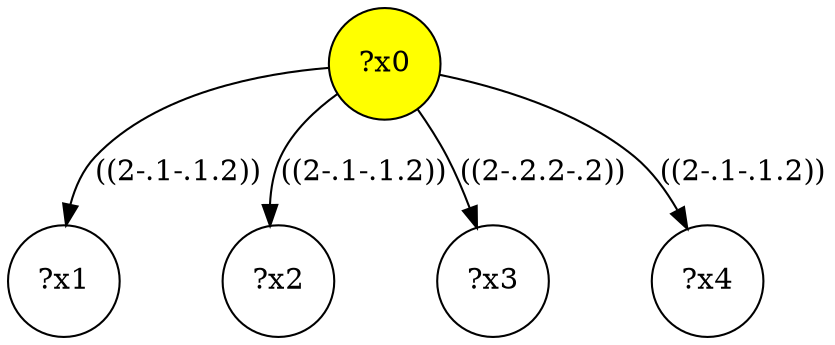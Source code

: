 digraph g {
	x0 [fillcolor="yellow", style="filled," shape=circle, label="?x0"];
	x1 [shape=circle, label="?x1"];
	x0 -> x1 [label="((2-.1-.1.2))"];
	x2 [shape=circle, label="?x2"];
	x0 -> x2 [label="((2-.1-.1.2))"];
	x3 [shape=circle, label="?x3"];
	x0 -> x3 [label="((2-.2.2-.2))"];
	x4 [shape=circle, label="?x4"];
	x0 -> x4 [label="((2-.1-.1.2))"];
}
